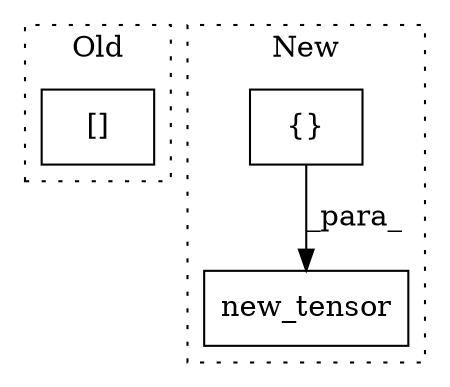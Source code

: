 digraph G {
subgraph cluster0 {
1 [label="[]" a="2" s="7182,7197" l="14,1" shape="box"];
label = "Old";
style="dotted";
}
subgraph cluster1 {
2 [label="new_tensor" a="32" s="7109,7159" l="11,1" shape="box"];
3 [label="{}" a="4" s="7129,7158" l="1,1" shape="box"];
label = "New";
style="dotted";
}
3 -> 2 [label="_para_"];
}